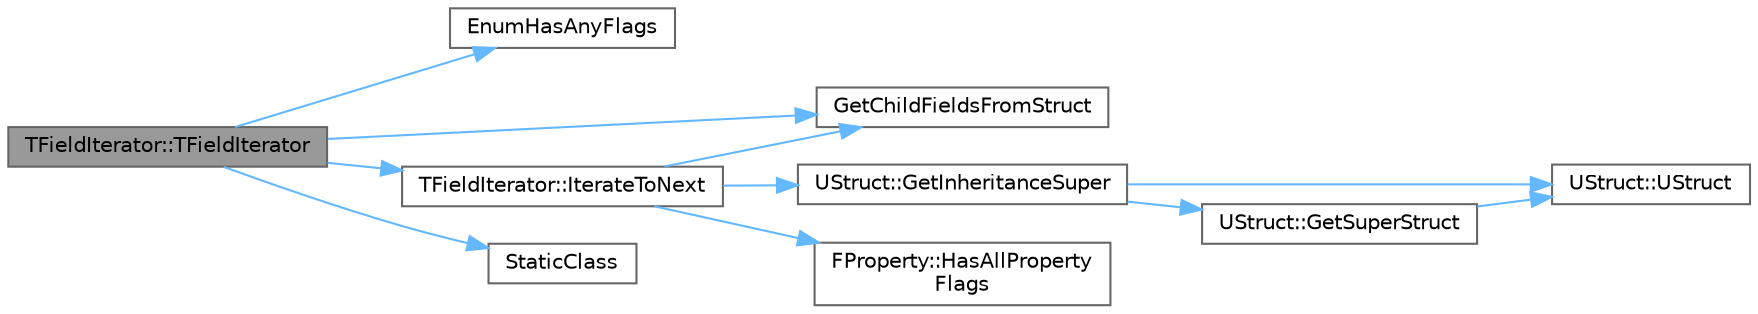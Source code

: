 digraph "TFieldIterator::TFieldIterator"
{
 // INTERACTIVE_SVG=YES
 // LATEX_PDF_SIZE
  bgcolor="transparent";
  edge [fontname=Helvetica,fontsize=10,labelfontname=Helvetica,labelfontsize=10];
  node [fontname=Helvetica,fontsize=10,shape=box,height=0.2,width=0.4];
  rankdir="LR";
  Node1 [id="Node000001",label="TFieldIterator::TFieldIterator",height=0.2,width=0.4,color="gray40", fillcolor="grey60", style="filled", fontcolor="black",tooltip=" "];
  Node1 -> Node2 [id="edge1_Node000001_Node000002",color="steelblue1",style="solid",tooltip=" "];
  Node2 [id="Node000002",label="EnumHasAnyFlags",height=0.2,width=0.4,color="grey40", fillcolor="white", style="filled",URL="$d8/de7/EnumClassFlags_8h.html#a584482cc5c314e3e8ea8d24c7adf9f6e",tooltip=" "];
  Node1 -> Node3 [id="edge2_Node000001_Node000003",color="steelblue1",style="solid",tooltip=" "];
  Node3 [id="Node000003",label="GetChildFieldsFromStruct",height=0.2,width=0.4,color="grey40", fillcolor="white", style="filled",URL="$d6/d2f/UnrealType_8h.html#aca6616c9d597556e2d624ff8b4911a99",tooltip=" "];
  Node1 -> Node4 [id="edge3_Node000001_Node000004",color="steelblue1",style="solid",tooltip=" "];
  Node4 [id="Node000004",label="TFieldIterator::IterateToNext",height=0.2,width=0.4,color="grey40", fillcolor="white", style="filled",URL="$de/d53/classTFieldIterator.html#ab381912d736c73a528855cce6d525a0e",tooltip=" "];
  Node4 -> Node3 [id="edge4_Node000004_Node000003",color="steelblue1",style="solid",tooltip=" "];
  Node4 -> Node5 [id="edge5_Node000004_Node000005",color="steelblue1",style="solid",tooltip=" "];
  Node5 [id="Node000005",label="UStruct::GetInheritanceSuper",height=0.2,width=0.4,color="grey40", fillcolor="white", style="filled",URL="$dc/d19/classUStruct.html#a689a9f737917c649fa1d71f1c4b1883c",tooltip="Returns the structure used for inheritance, may be changed by child types."];
  Node5 -> Node6 [id="edge6_Node000005_Node000006",color="steelblue1",style="solid",tooltip=" "];
  Node6 [id="Node000006",label="UStruct::UStruct",height=0.2,width=0.4,color="grey40", fillcolor="white", style="filled",URL="$dc/d19/classUStruct.html#a8c84fcc7584f4275efd7182dcdbbac5c",tooltip=" "];
  Node5 -> Node7 [id="edge7_Node000005_Node000007",color="steelblue1",style="solid",tooltip=" "];
  Node7 [id="Node000007",label="UStruct::GetSuperStruct",height=0.2,width=0.4,color="grey40", fillcolor="white", style="filled",URL="$dc/d19/classUStruct.html#a9531f827c9a9669bc4f57092a5d7dc7d",tooltip="Struct this inherits from, may be null."];
  Node7 -> Node6 [id="edge8_Node000007_Node000006",color="steelblue1",style="solid",tooltip=" "];
  Node4 -> Node8 [id="edge9_Node000004_Node000008",color="steelblue1",style="solid",tooltip=" "];
  Node8 [id="Node000008",label="FProperty::HasAllProperty\lFlags",height=0.2,width=0.4,color="grey40", fillcolor="white", style="filled",URL="$d9/dbc/classFProperty.html#a1daf64b7b4d9e543f5770b4b870b55ed",tooltip="Used to safely check whether all of the passed in flags are set."];
  Node1 -> Node9 [id="edge10_Node000001_Node000009",color="steelblue1",style="solid",tooltip=" "];
  Node9 [id="Node000009",label="StaticClass",height=0.2,width=0.4,color="grey40", fillcolor="white", style="filled",URL="$d0/d3d/ReflectedTypeAccessors_8h.html#aaf700d24c8d7d2e3afa119a1b7edbcbc",tooltip=" "];
}
